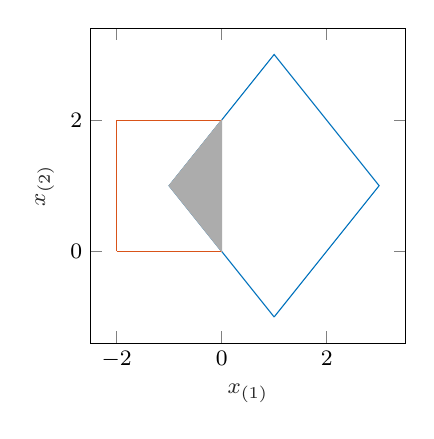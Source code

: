 % This file was created by matlab2tikz.
%
\definecolor{mycolor1}{rgb}{0.0,0.447,0.741}%
\definecolor{mycolor2}{rgb}{0.85,0.325,0.098}%
%
\begin{tikzpicture}
\footnotesize

\begin{axis}[%
width=4cm,
height=4cm,
at={(0in,0in)},
scale only axis,
xmin=-2.5,
xmax=3.5,
xlabel style={font=\color{white!15!black}},
xlabel={$x_{(1)}$},
ymin=-1.4,
ymax=3.4,
ylabel style={font=\color{white!15!black}},
ylabel={$x_{(2)}$},
axis background/.style={fill=white}
]
\addplot [color=mycolor1, forget plot]
  table[row sep=crcr]{%
1	-1\\
3	1\\
1	3\\
-1	1\\
1	-1\\
};
\addplot [color=mycolor2, forget plot]
  table[row sep=crcr]{%
-2	0\\
0	0\\
0	2\\
-2	2\\
-2	0\\
};

\addplot[area legend, draw=white!35!gray, fill=white!35!gray, forget plot]
table[row sep=crcr] {%
x	y\\
-1	1\\
-0	0\\
-0	2\\
-1	1\\
}--cycle;
\end{axis}
\end{tikzpicture}%
